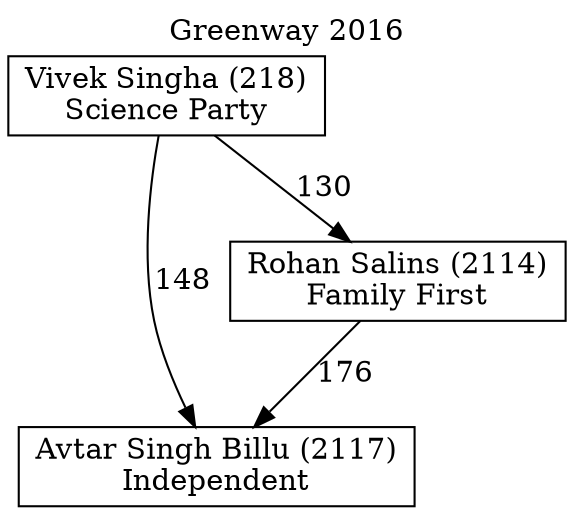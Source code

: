// House preference flow
digraph "Avtar Singh Billu (2117)_Greenway_2016" {
	graph [label="Greenway 2016" labelloc=t mclimit=10]
	node [shape=box]
	"Avtar Singh Billu (2117)" [label="Avtar Singh Billu (2117)
Independent"]
	"Rohan Salins (2114)" [label="Rohan Salins (2114)
Family First"]
	"Vivek Singha (218)" [label="Vivek Singha (218)
Science Party"]
	"Rohan Salins (2114)" -> "Avtar Singh Billu (2117)" [label=176]
	"Vivek Singha (218)" -> "Rohan Salins (2114)" [label=130]
	"Vivek Singha (218)" -> "Avtar Singh Billu (2117)" [label=148]
}
